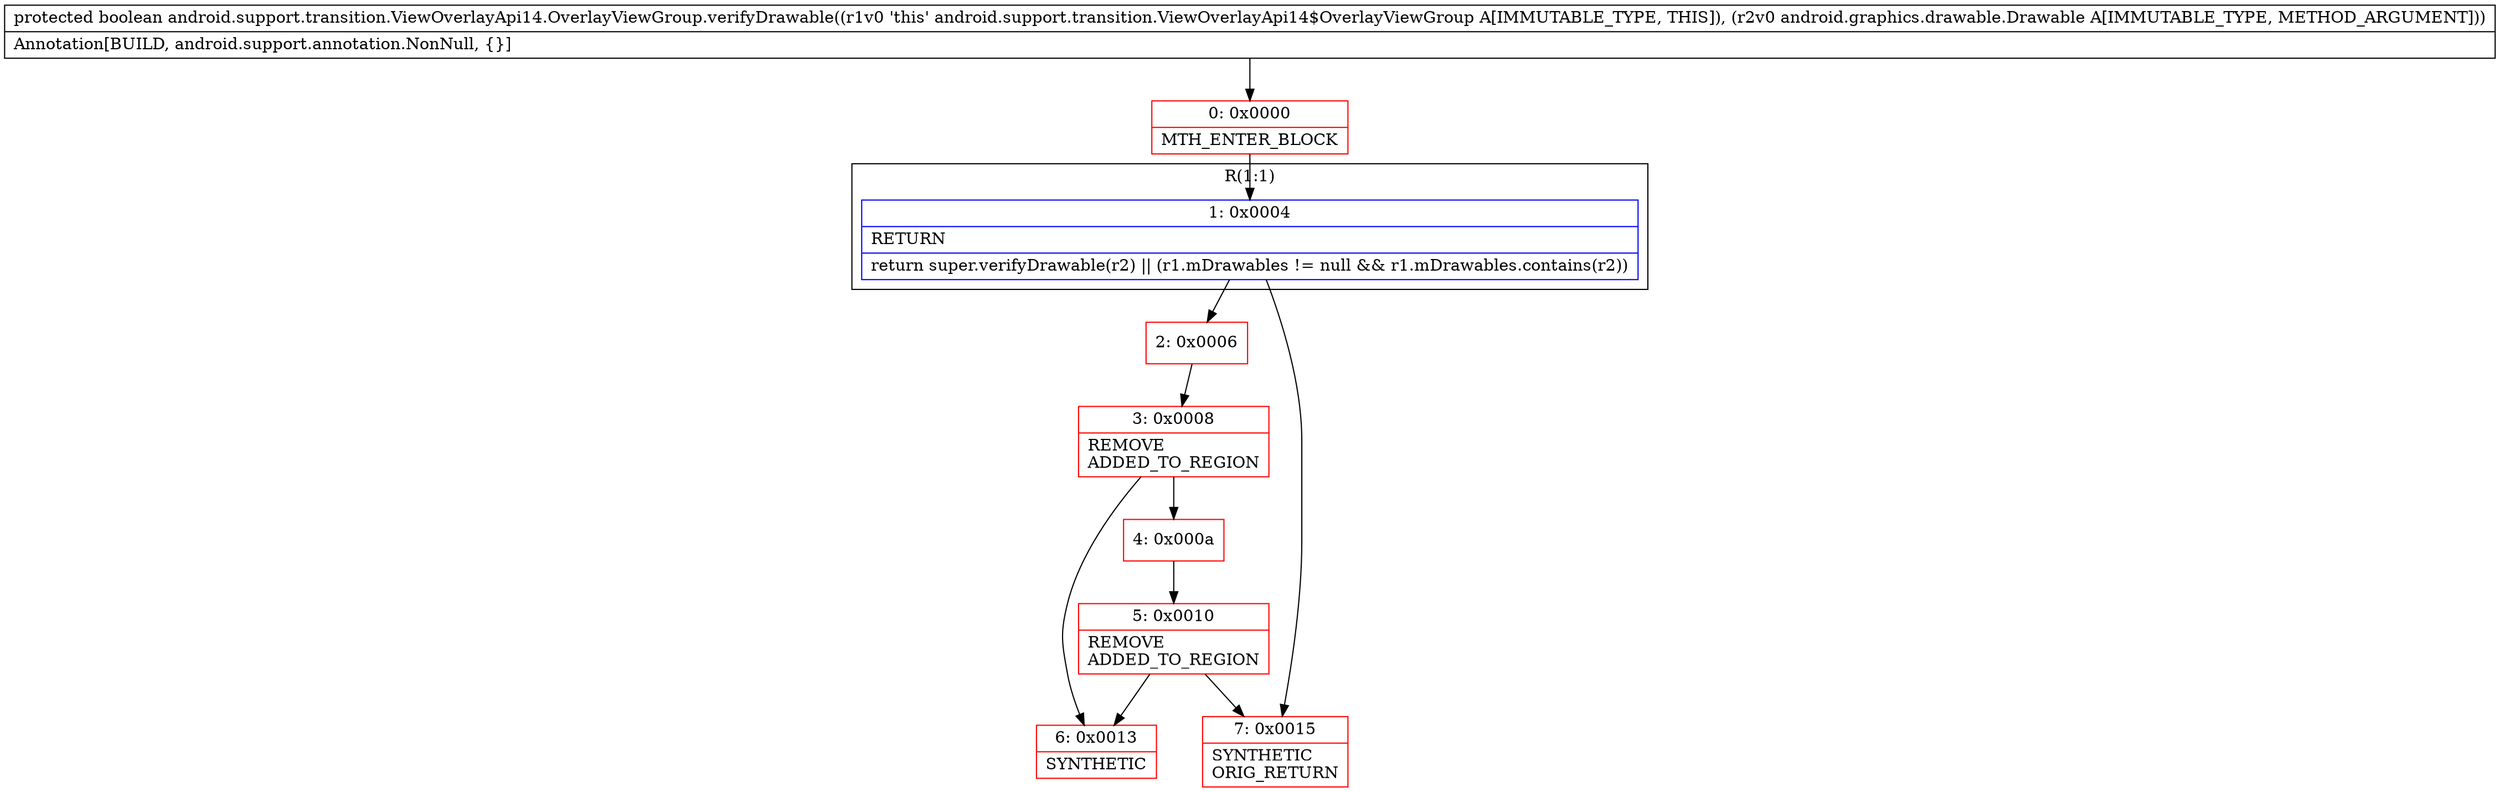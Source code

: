 digraph "CFG forandroid.support.transition.ViewOverlayApi14.OverlayViewGroup.verifyDrawable(Landroid\/graphics\/drawable\/Drawable;)Z" {
subgraph cluster_Region_477628698 {
label = "R(1:1)";
node [shape=record,color=blue];
Node_1 [shape=record,label="{1\:\ 0x0004|RETURN\l|return super.verifyDrawable(r2) \|\| (r1.mDrawables != null && r1.mDrawables.contains(r2))\l}"];
}
Node_0 [shape=record,color=red,label="{0\:\ 0x0000|MTH_ENTER_BLOCK\l}"];
Node_2 [shape=record,color=red,label="{2\:\ 0x0006}"];
Node_3 [shape=record,color=red,label="{3\:\ 0x0008|REMOVE\lADDED_TO_REGION\l}"];
Node_4 [shape=record,color=red,label="{4\:\ 0x000a}"];
Node_5 [shape=record,color=red,label="{5\:\ 0x0010|REMOVE\lADDED_TO_REGION\l}"];
Node_6 [shape=record,color=red,label="{6\:\ 0x0013|SYNTHETIC\l}"];
Node_7 [shape=record,color=red,label="{7\:\ 0x0015|SYNTHETIC\lORIG_RETURN\l}"];
MethodNode[shape=record,label="{protected boolean android.support.transition.ViewOverlayApi14.OverlayViewGroup.verifyDrawable((r1v0 'this' android.support.transition.ViewOverlayApi14$OverlayViewGroup A[IMMUTABLE_TYPE, THIS]), (r2v0 android.graphics.drawable.Drawable A[IMMUTABLE_TYPE, METHOD_ARGUMENT]))  | Annotation[BUILD, android.support.annotation.NonNull, \{\}]\l}"];
MethodNode -> Node_0;
Node_1 -> Node_2;
Node_1 -> Node_7;
Node_0 -> Node_1;
Node_2 -> Node_3;
Node_3 -> Node_4;
Node_3 -> Node_6;
Node_4 -> Node_5;
Node_5 -> Node_6;
Node_5 -> Node_7;
}

